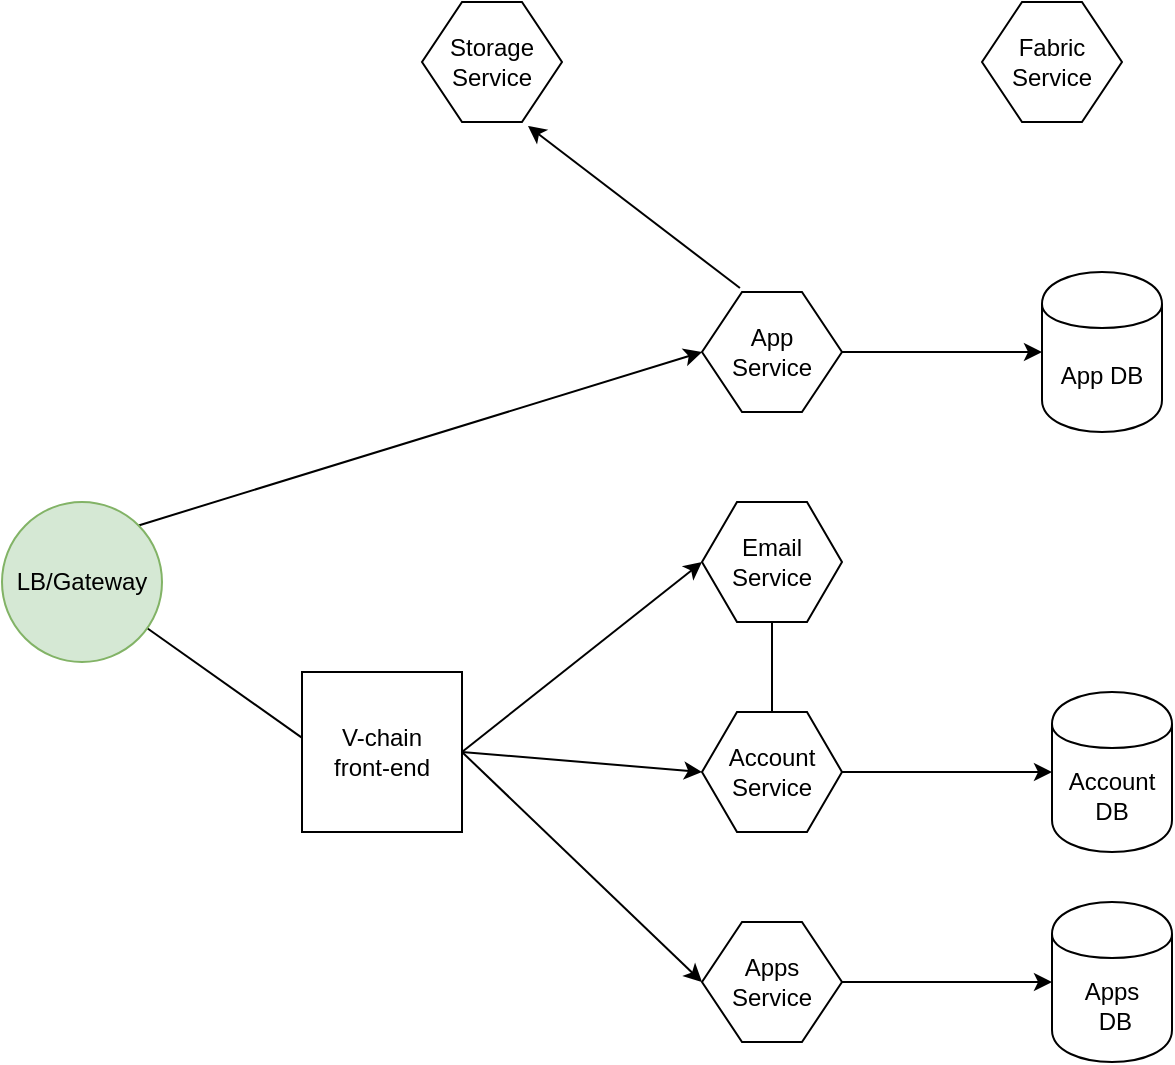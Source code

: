 <mxfile version="12.4.3" type="github" pages="2">
  <diagram id="S9bAF8Y2xewPEpYPeAAs" name="architecture">
    <mxGraphModel dx="1864" dy="2149" grid="1" gridSize="10" guides="1" tooltips="1" connect="1" arrows="1" fold="1" page="1" pageScale="1" pageWidth="827" pageHeight="1169" math="0" shadow="0">
      <root>
        <mxCell id="0"/>
        <mxCell id="1" parent="0"/>
        <mxCell id="KJewuH6JOESfiElqel58-6" style="edgeStyle=none;rounded=0;orthogonalLoop=1;jettySize=auto;html=1;entryX=0;entryY=0.5;entryDx=0;entryDy=0;exitX=1;exitY=0.5;exitDx=0;exitDy=0;" parent="1" source="EZ-6pBKwDiRtnUQuMYFM-1" target="c5t16O94_06bRo73200G-6" edge="1">
          <mxGeometry relative="1" as="geometry">
            <mxPoint x="280" y="240" as="sourcePoint"/>
          </mxGeometry>
        </mxCell>
        <mxCell id="KJewuH6JOESfiElqel58-13" style="edgeStyle=none;rounded=0;orthogonalLoop=1;jettySize=auto;html=1;exitX=1;exitY=0;exitDx=0;exitDy=0;entryX=0;entryY=0.5;entryDx=0;entryDy=0;" parent="1" source="c5t16O94_06bRo73200G-2" target="c5t16O94_06bRo73200G-5" edge="1">
          <mxGeometry relative="1" as="geometry"/>
        </mxCell>
        <mxCell id="KJewuH6JOESfiElqel58-19" style="edgeStyle=none;rounded=0;orthogonalLoop=1;jettySize=auto;html=1;exitX=1;exitY=0.5;exitDx=0;exitDy=0;entryX=0;entryY=0.5;entryDx=0;entryDy=0;" parent="1" source="EZ-6pBKwDiRtnUQuMYFM-1" target="c5t16O94_06bRo73200G-7" edge="1">
          <mxGeometry relative="1" as="geometry"/>
        </mxCell>
        <mxCell id="VyrKJFE40DiqVYURIyEz-2" style="rounded=0;orthogonalLoop=1;jettySize=auto;html=1;exitX=1;exitY=0.5;exitDx=0;exitDy=0;entryX=0;entryY=0.5;entryDx=0;entryDy=0;" parent="1" source="EZ-6pBKwDiRtnUQuMYFM-1" target="VyrKJFE40DiqVYURIyEz-1" edge="1">
          <mxGeometry relative="1" as="geometry"/>
        </mxCell>
        <mxCell id="EZ-6pBKwDiRtnUQuMYFM-2" style="rounded=0;orthogonalLoop=1;jettySize=auto;html=1;entryX=0.125;entryY=0.5;entryDx=0;entryDy=0;entryPerimeter=0;" parent="1" source="c5t16O94_06bRo73200G-2" target="EZ-6pBKwDiRtnUQuMYFM-1" edge="1">
          <mxGeometry relative="1" as="geometry"/>
        </mxCell>
        <mxCell id="c5t16O94_06bRo73200G-2" value="LB/Gateway" style="ellipse;whiteSpace=wrap;html=1;aspect=fixed;fillColor=#d5e8d4;strokeColor=#82b366;" parent="1" vertex="1">
          <mxGeometry x="40" y="200" width="80" height="80" as="geometry"/>
        </mxCell>
        <mxCell id="KJewuH6JOESfiElqel58-3" style="edgeStyle=orthogonalEdgeStyle;rounded=0;orthogonalLoop=1;jettySize=auto;html=1;exitX=1;exitY=0.5;exitDx=0;exitDy=0;" parent="1" source="c5t16O94_06bRo73200G-5" target="KJewuH6JOESfiElqel58-1" edge="1">
          <mxGeometry relative="1" as="geometry"/>
        </mxCell>
        <mxCell id="KJewuH6JOESfiElqel58-14" style="edgeStyle=none;rounded=0;orthogonalLoop=1;jettySize=auto;html=1;exitX=0.271;exitY=-0.033;exitDx=0;exitDy=0;entryX=0.757;entryY=1.033;entryDx=0;entryDy=0;exitPerimeter=0;entryPerimeter=0;" parent="1" source="c5t16O94_06bRo73200G-5" target="KJewuH6JOESfiElqel58-9" edge="1">
          <mxGeometry relative="1" as="geometry"/>
        </mxCell>
        <mxCell id="c5t16O94_06bRo73200G-5" value="App&lt;br&gt;Service" style="shape=hexagon;html=1;whiteSpace=wrap;perimeter=hexagonPerimeter;rounded=0;size=0.286;" parent="1" vertex="1">
          <mxGeometry x="390" y="95" width="70" height="60" as="geometry"/>
        </mxCell>
        <mxCell id="KJewuH6JOESfiElqel58-4" style="edgeStyle=orthogonalEdgeStyle;rounded=0;orthogonalLoop=1;jettySize=auto;html=1;exitX=1;exitY=0.5;exitDx=0;exitDy=0;" parent="1" source="c5t16O94_06bRo73200G-6" target="KJewuH6JOESfiElqel58-2" edge="1">
          <mxGeometry relative="1" as="geometry"/>
        </mxCell>
        <mxCell id="KJewuH6JOESfiElqel58-8" style="edgeStyle=none;rounded=0;orthogonalLoop=1;jettySize=auto;html=1;exitX=0.5;exitY=1;exitDx=0;exitDy=0;entryX=0.5;entryY=0;entryDx=0;entryDy=0;" parent="1" source="c5t16O94_06bRo73200G-6" target="c5t16O94_06bRo73200G-7" edge="1">
          <mxGeometry relative="1" as="geometry"/>
        </mxCell>
        <mxCell id="c5t16O94_06bRo73200G-6" value="Account Service" style="shape=hexagon;html=1;whiteSpace=wrap;perimeter=hexagonPerimeter;rounded=0;" parent="1" vertex="1">
          <mxGeometry x="390" y="305" width="70" height="60" as="geometry"/>
        </mxCell>
        <mxCell id="c5t16O94_06bRo73200G-7" value="Email Service" style="shape=hexagon;html=1;whiteSpace=wrap;perimeter=hexagonPerimeter;rounded=0;" parent="1" vertex="1">
          <mxGeometry x="390" y="200" width="70" height="60" as="geometry"/>
        </mxCell>
        <mxCell id="KJewuH6JOESfiElqel58-1" value="App DB&lt;br&gt;" style="shape=cylinder;whiteSpace=wrap;html=1;boundedLbl=1;backgroundOutline=1;" parent="1" vertex="1">
          <mxGeometry x="560" y="85" width="60" height="80" as="geometry"/>
        </mxCell>
        <mxCell id="KJewuH6JOESfiElqel58-2" value="Account DB" style="shape=cylinder;whiteSpace=wrap;html=1;boundedLbl=1;backgroundOutline=1;" parent="1" vertex="1">
          <mxGeometry x="565" y="295" width="60" height="80" as="geometry"/>
        </mxCell>
        <mxCell id="KJewuH6JOESfiElqel58-9" value="Storage&lt;br&gt;Service" style="shape=hexagon;html=1;whiteSpace=wrap;perimeter=hexagonPerimeter;rounded=0;size=0.286;" parent="1" vertex="1">
          <mxGeometry x="250" y="-50" width="70" height="60" as="geometry"/>
        </mxCell>
        <mxCell id="KJewuH6JOESfiElqel58-16" value="Fabric&lt;br&gt;Service" style="shape=hexagon;html=1;whiteSpace=wrap;perimeter=hexagonPerimeter;rounded=0;size=0.286;" parent="1" vertex="1">
          <mxGeometry x="530" y="-50" width="70" height="60" as="geometry"/>
        </mxCell>
        <mxCell id="VyrKJFE40DiqVYURIyEz-4" style="edgeStyle=none;rounded=0;orthogonalLoop=1;jettySize=auto;html=1;exitX=1;exitY=0.5;exitDx=0;exitDy=0;entryX=0;entryY=0.5;entryDx=0;entryDy=0;" parent="1" source="VyrKJFE40DiqVYURIyEz-1" target="VyrKJFE40DiqVYURIyEz-3" edge="1">
          <mxGeometry relative="1" as="geometry"/>
        </mxCell>
        <mxCell id="VyrKJFE40DiqVYURIyEz-1" value="Apps&lt;br&gt;Service" style="shape=hexagon;html=1;whiteSpace=wrap;perimeter=hexagonPerimeter;rounded=0;size=0.286;" parent="1" vertex="1">
          <mxGeometry x="390" y="410" width="70" height="60" as="geometry"/>
        </mxCell>
        <mxCell id="VyrKJFE40DiqVYURIyEz-3" value="Apps&lt;br&gt;&amp;nbsp;DB" style="shape=cylinder;whiteSpace=wrap;html=1;boundedLbl=1;backgroundOutline=1;" parent="1" vertex="1">
          <mxGeometry x="565" y="400" width="60" height="80" as="geometry"/>
        </mxCell>
        <mxCell id="EZ-6pBKwDiRtnUQuMYFM-1" value="V-chain &lt;br&gt;front-end" style="whiteSpace=wrap;html=1;aspect=fixed;" parent="1" vertex="1">
          <mxGeometry x="190" y="285" width="80" height="80" as="geometry"/>
        </mxCell>
      </root>
    </mxGraphModel>
  </diagram>
  <diagram id="YG2kWyBaPJGQGZZ1_3GV" name="Flow">
    <mxGraphModel dx="932" dy="490" grid="1" gridSize="10" guides="1" tooltips="1" connect="1" arrows="1" fold="1" page="1" pageScale="1" pageWidth="827" pageHeight="1169" math="0" shadow="0">
      <root>
        <mxCell id="JJyonttHRWqO1ffSt9Pu-0"/>
        <mxCell id="JJyonttHRWqO1ffSt9Pu-1" parent="JJyonttHRWqO1ffSt9Pu-0"/>
        <mxCell id="mGlZdLuD692To2AyCfXG-4" style="edgeStyle=orthogonalEdgeStyle;rounded=0;orthogonalLoop=1;jettySize=auto;html=1;exitX=0.5;exitY=1;exitDx=0;exitDy=0;" parent="JJyonttHRWqO1ffSt9Pu-1" edge="1">
          <mxGeometry relative="1" as="geometry">
            <mxPoint x="412" y="80" as="sourcePoint"/>
            <mxPoint x="412" y="80" as="targetPoint"/>
          </mxGeometry>
        </mxCell>
        <mxCell id="VJg0Jzq7aLUkYhYF0uZs-0" value="users-service" style="shape=hexagon;html=1;whiteSpace=wrap;perimeter=hexagonPerimeter;rounded=0;size=0.286;fillColor=#d5e8d4;strokeColor=#82b366;" parent="JJyonttHRWqO1ffSt9Pu-1" vertex="1">
          <mxGeometry x="379" y="80" width="68" height="60" as="geometry"/>
        </mxCell>
        <mxCell id="zObz1S2SEYL4xXPp6xG1-0" value="app-service" style="shape=hexagon;html=1;whiteSpace=wrap;perimeter=hexagonPerimeter;rounded=0;size=0.286;fillColor=#d5e8d4;strokeColor=#82b366;" vertex="1" parent="JJyonttHRWqO1ffSt9Pu-1">
          <mxGeometry x="379" y="220" width="68" height="60" as="geometry"/>
        </mxCell>
        <mxCell id="zObz1S2SEYL4xXPp6xG1-4" value="- forgotPassword" style="text;html=1;" vertex="1" parent="JJyonttHRWqO1ffSt9Pu-1">
          <mxGeometry x="520" y="135" width="110" height="30" as="geometry"/>
        </mxCell>
        <mxCell id="zObz1S2SEYL4xXPp6xG1-5" value="- resetPassword" style="text;html=1;" vertex="1" parent="JJyonttHRWqO1ffSt9Pu-1">
          <mxGeometry x="520" y="110" width="100" height="30" as="geometry"/>
        </mxCell>
        <mxCell id="zObz1S2SEYL4xXPp6xG1-6" value="- updateProfile" style="text;html=1;" vertex="1" parent="JJyonttHRWqO1ffSt9Pu-1">
          <mxGeometry x="520" y="85" width="100" as="geometry"/>
        </mxCell>
        <mxCell id="zObz1S2SEYL4xXPp6xG1-7" value="- createAccount" style="text;html=1;" vertex="1" parent="JJyonttHRWqO1ffSt9Pu-1">
          <mxGeometry x="520" y="65" width="100" height="30" as="geometry"/>
        </mxCell>
        <mxCell id="zObz1S2SEYL4xXPp6xG1-10" value="RESTAPI" style="text;html=1;align=center;verticalAlign=middle;resizable=0;points=[];;autosize=1;fillColor=#d5e8d4;strokeColor=#82b366;" vertex="1" parent="JJyonttHRWqO1ffSt9Pu-1">
          <mxGeometry x="60" y="370" width="70" height="20" as="geometry"/>
        </mxCell>
        <mxCell id="zObz1S2SEYL4xXPp6xG1-12" value="- deployApp&lt;br&gt;- edutApp&lt;br&gt;- removeApp" style="text;html=1;" vertex="1" parent="JJyonttHRWqO1ffSt9Pu-1">
          <mxGeometry x="520" y="220" width="80" height="50" as="geometry"/>
        </mxCell>
        <mxCell id="zObz1S2SEYL4xXPp6xG1-14" value="email-service" style="shape=hexagon;html=1;whiteSpace=wrap;perimeter=hexagonPerimeter;rounded=0;size=0.286;fillColor=#ffe6cc;strokeColor=#d79b00;" vertex="1" parent="JJyonttHRWqO1ffSt9Pu-1">
          <mxGeometry x="379" y="350" width="68" height="60" as="geometry"/>
        </mxCell>
        <mxCell id="zObz1S2SEYL4xXPp6xG1-15" value="gRPC" style="text;html=1;align=center;verticalAlign=middle;resizable=0;points=[];;autosize=1;fillColor=#ffe6cc;strokeColor=#d79b00;" vertex="1" parent="JJyonttHRWqO1ffSt9Pu-1">
          <mxGeometry x="60" y="410" width="50" height="20" as="geometry"/>
        </mxCell>
        <mxCell id="zObz1S2SEYL4xXPp6xG1-16" value="&amp;nbsp;&lt;span style=&quot;color: rgb(98 , 232 , 132) ; background-color: rgb(40 , 42 , 54) ; font-family: &amp;#34;menlo&amp;#34; , &amp;#34;monaco&amp;#34; , &amp;#34;courier new&amp;#34; , monospace ; white-space: pre&quot;&gt;send_normal_email&lt;/span&gt;" style="text;html=1;align=center;verticalAlign=middle;resizable=0;points=[];;autosize=1;" vertex="1" parent="JJyonttHRWqO1ffSt9Pu-1">
          <mxGeometry x="515" y="350" width="140" height="20" as="geometry"/>
        </mxCell>
        <mxCell id="zObz1S2SEYL4xXPp6xG1-17" value="&lt;div style=&quot;color: rgb(246 , 246 , 244) ; background-color: rgb(40 , 42 , 54) ; font-family: &amp;#34;menlo&amp;#34; , &amp;#34;monaco&amp;#34; , &amp;#34;courier new&amp;#34; , monospace ; line-height: 18px ; white-space: pre&quot;&gt;&lt;span style=&quot;color: #62e884&quot;&gt;send_confirm_email&lt;/span&gt;&lt;/div&gt;" style="text;html=1;align=center;verticalAlign=middle;resizable=0;points=[];;autosize=1;" vertex="1" parent="JJyonttHRWqO1ffSt9Pu-1">
          <mxGeometry x="515" y="370" width="150" height="20" as="geometry"/>
        </mxCell>
        <mxCell id="zObz1S2SEYL4xXPp6xG1-18" value="&lt;div style=&quot;color: rgb(246 , 246 , 244) ; background-color: rgb(40 , 42 , 54) ; font-family: &amp;#34;menlo&amp;#34; , &amp;#34;monaco&amp;#34; , &amp;#34;courier new&amp;#34; , monospace ; line-height: 18px ; white-space: pre&quot;&gt;&lt;span style=&quot;color: #62e884&quot;&gt;send_email&lt;/span&gt;&lt;/div&gt;" style="text;html=1;align=center;verticalAlign=middle;resizable=0;points=[];;autosize=1;" vertex="1" parent="JJyonttHRWqO1ffSt9Pu-1">
          <mxGeometry x="515" y="390" width="90" height="20" as="geometry"/>
        </mxCell>
        <mxCell id="KaJ7l-UNu07vzdfhuoyD-0" value="storage-service" style="shape=hexagon;html=1;whiteSpace=wrap;perimeter=hexagonPerimeter;rounded=0;size=0.286;fillColor=#ffe6cc;strokeColor=#d79b00;" vertex="1" parent="JJyonttHRWqO1ffSt9Pu-1">
          <mxGeometry x="379" y="470" width="68" height="60" as="geometry"/>
        </mxCell>
        <mxCell id="KaJ7l-UNu07vzdfhuoyD-1" value="&lt;div style=&quot;color: rgb(246 , 246 , 244) ; background-color: rgb(40 , 42 , 54) ; font-family: &amp;#34;menlo&amp;#34; , &amp;#34;monaco&amp;#34; , &amp;#34;courier new&amp;#34; , monospace ; line-height: 18px ; white-space: pre&quot;&gt;&lt;span style=&quot;color: #62e884&quot;&gt;saveToIpfs&lt;/span&gt;&lt;/div&gt;" style="text;html=1;align=center;verticalAlign=middle;resizable=0;points=[];;autosize=1;" vertex="1" parent="JJyonttHRWqO1ffSt9Pu-1">
          <mxGeometry x="520" y="490" width="90" height="20" as="geometry"/>
        </mxCell>
      </root>
    </mxGraphModel>
  </diagram>
</mxfile>
